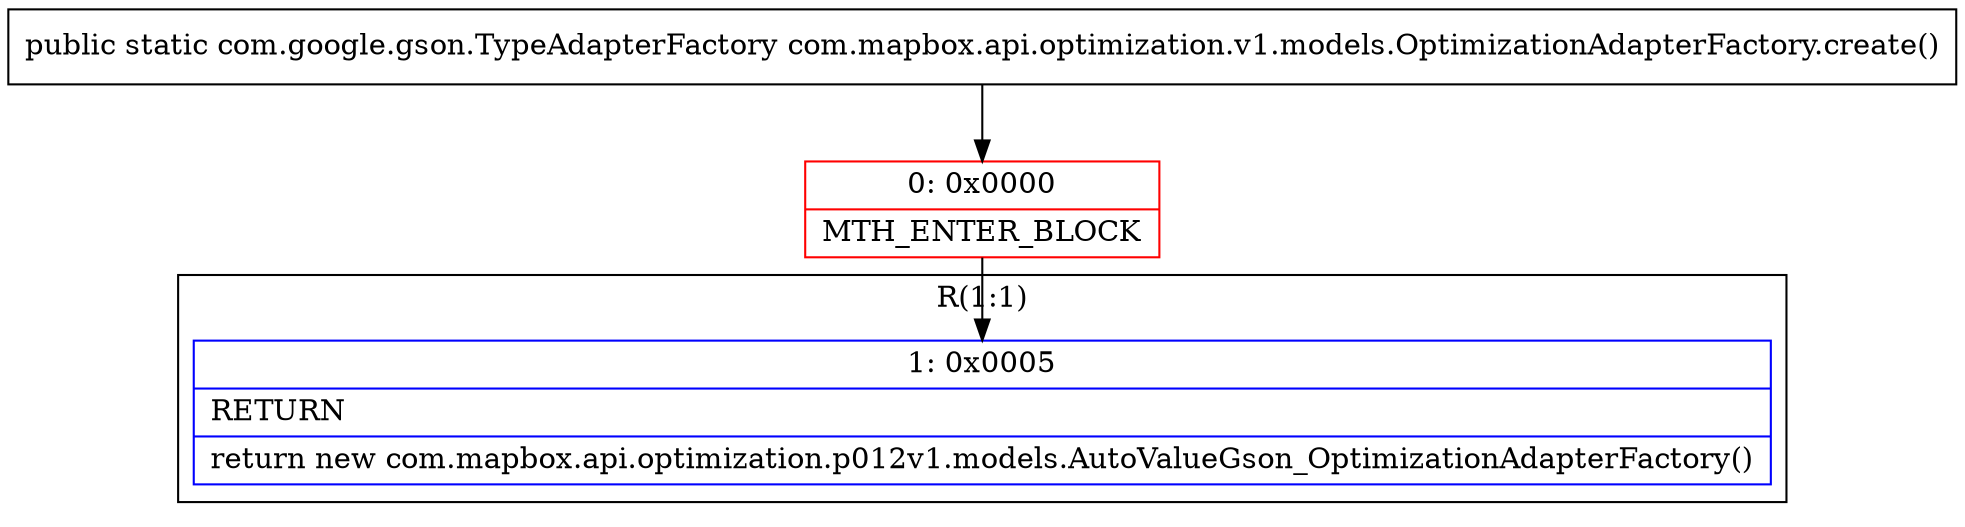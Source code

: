 digraph "CFG forcom.mapbox.api.optimization.v1.models.OptimizationAdapterFactory.create()Lcom\/google\/gson\/TypeAdapterFactory;" {
subgraph cluster_Region_1506627450 {
label = "R(1:1)";
node [shape=record,color=blue];
Node_1 [shape=record,label="{1\:\ 0x0005|RETURN\l|return new com.mapbox.api.optimization.p012v1.models.AutoValueGson_OptimizationAdapterFactory()\l}"];
}
Node_0 [shape=record,color=red,label="{0\:\ 0x0000|MTH_ENTER_BLOCK\l}"];
MethodNode[shape=record,label="{public static com.google.gson.TypeAdapterFactory com.mapbox.api.optimization.v1.models.OptimizationAdapterFactory.create() }"];
MethodNode -> Node_0;
Node_0 -> Node_1;
}


